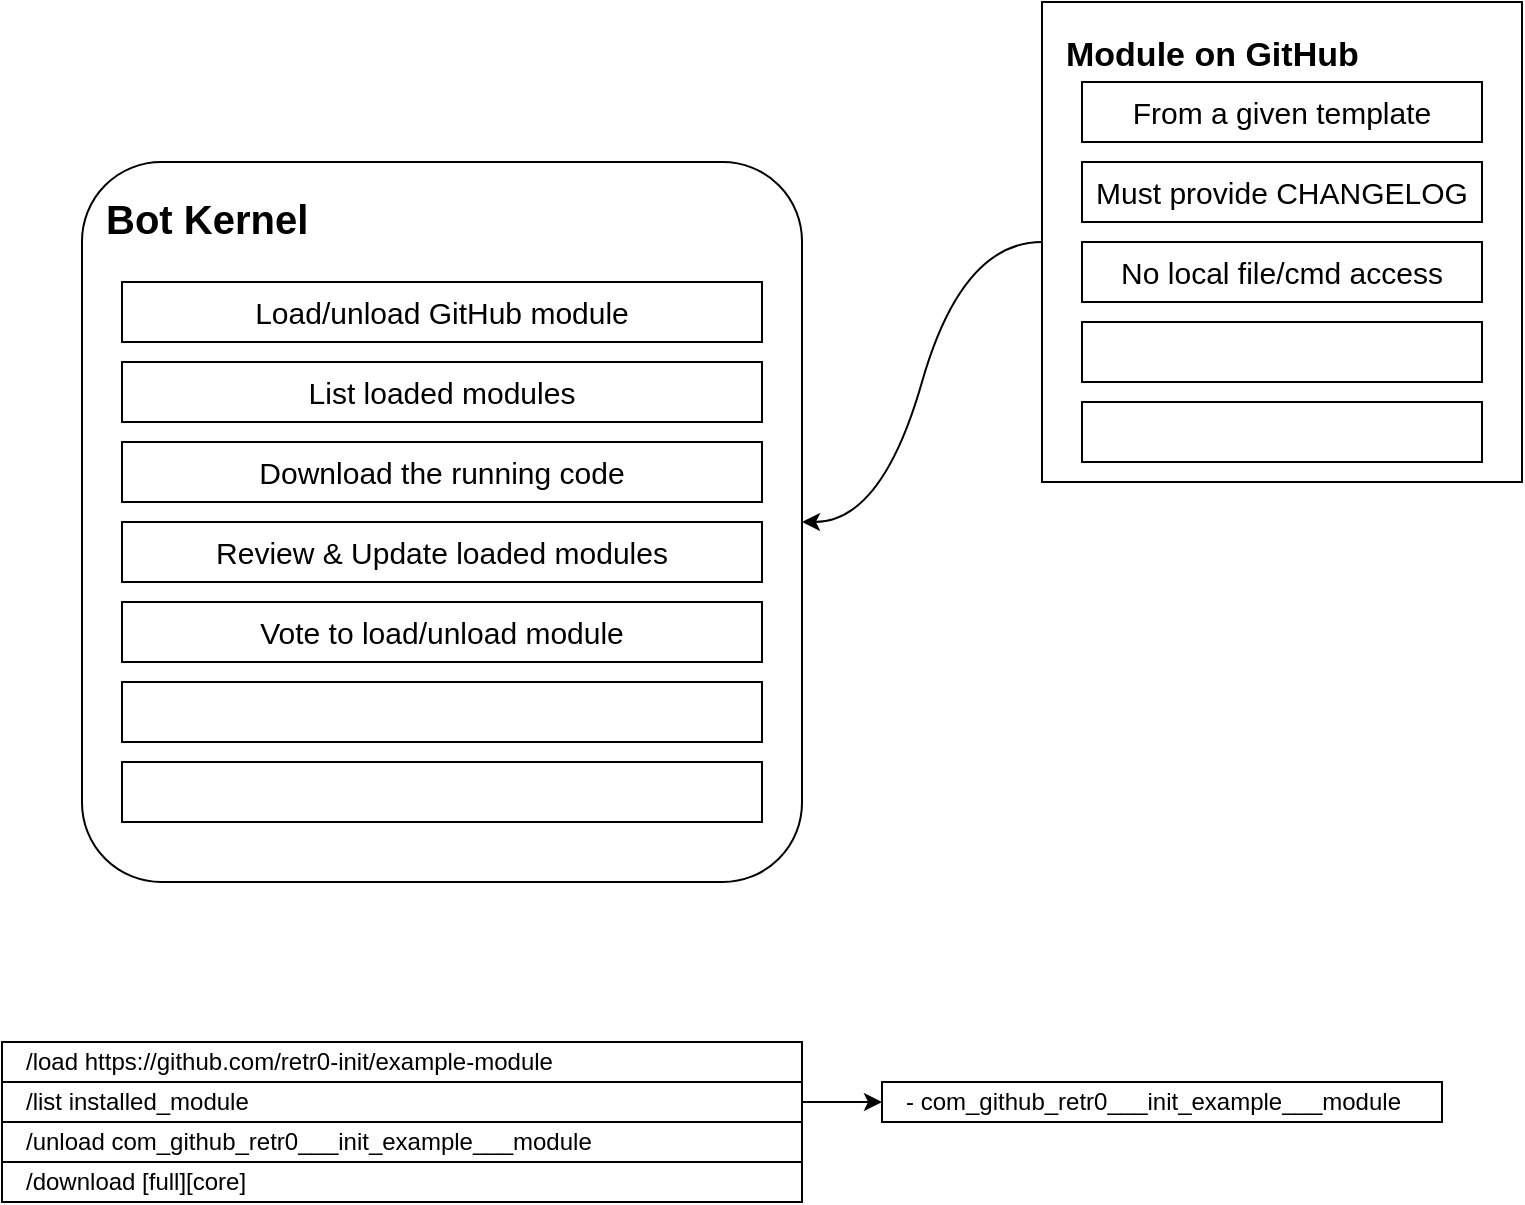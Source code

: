 <mxfile version="22.1.15" type="device">
  <diagram name="Page-1" id="mkHK0wW7ZeUWsptHOZcX">
    <mxGraphModel dx="1114" dy="879" grid="1" gridSize="10" guides="1" tooltips="1" connect="1" arrows="1" fold="1" page="1" pageScale="1" pageWidth="850" pageHeight="1100" math="0" shadow="0">
      <root>
        <mxCell id="0" />
        <mxCell id="1" parent="0" />
        <mxCell id="K100ILrr0IqUAewiloMb-1" value="&lt;div style=&quot;font-size: 20px;&quot;&gt;Bot Kernel&lt;/div&gt;" style="rounded=1;whiteSpace=wrap;html=1;align=left;verticalAlign=top;spacingLeft=10;spacingTop=10;fontSize=20;fontStyle=1;arcSize=11;" parent="1" vertex="1">
          <mxGeometry x="80" y="120" width="360" height="360" as="geometry" />
        </mxCell>
        <mxCell id="K100ILrr0IqUAewiloMb-2" value="Module on GitHub" style="whiteSpace=wrap;html=1;aspect=fixed;align=left;verticalAlign=top;spacingLeft=10;spacingTop=10;fontSize=17;fontStyle=1" parent="1" vertex="1">
          <mxGeometry x="560" y="40" width="240" height="240" as="geometry" />
        </mxCell>
        <mxCell id="K100ILrr0IqUAewiloMb-3" value="Load/unload GitHub module" style="rounded=0;whiteSpace=wrap;html=1;fontSize=15;" parent="1" vertex="1">
          <mxGeometry x="100" y="180" width="320" height="30" as="geometry" />
        </mxCell>
        <mxCell id="K100ILrr0IqUAewiloMb-4" value="List loaded modules" style="rounded=0;whiteSpace=wrap;html=1;fontSize=15;" parent="1" vertex="1">
          <mxGeometry x="100" y="220" width="320" height="30" as="geometry" />
        </mxCell>
        <mxCell id="K100ILrr0IqUAewiloMb-5" value="Review &amp;amp; Update loaded modules" style="rounded=0;whiteSpace=wrap;html=1;fontSize=15;" parent="1" vertex="1">
          <mxGeometry x="100" y="300" width="320" height="30" as="geometry" />
        </mxCell>
        <mxCell id="K100ILrr0IqUAewiloMb-6" value="Download the running code" style="rounded=0;whiteSpace=wrap;html=1;fontSize=15;" parent="1" vertex="1">
          <mxGeometry x="100" y="260" width="320" height="30" as="geometry" />
        </mxCell>
        <mxCell id="K100ILrr0IqUAewiloMb-7" value="Vote to load/unload module" style="rounded=0;whiteSpace=wrap;html=1;fontSize=15;" parent="1" vertex="1">
          <mxGeometry x="100" y="340" width="320" height="30" as="geometry" />
        </mxCell>
        <mxCell id="K100ILrr0IqUAewiloMb-8" value="" style="rounded=0;whiteSpace=wrap;html=1;fontSize=15;" parent="1" vertex="1">
          <mxGeometry x="100" y="420" width="320" height="30" as="geometry" />
        </mxCell>
        <mxCell id="K100ILrr0IqUAewiloMb-9" value="" style="rounded=0;whiteSpace=wrap;html=1;fontSize=15;" parent="1" vertex="1">
          <mxGeometry x="100" y="380" width="320" height="30" as="geometry" />
        </mxCell>
        <mxCell id="K100ILrr0IqUAewiloMb-10" value="From a given template" style="rounded=0;whiteSpace=wrap;html=1;fontSize=15;" parent="1" vertex="1">
          <mxGeometry x="580" y="80" width="200" height="30" as="geometry" />
        </mxCell>
        <mxCell id="K100ILrr0IqUAewiloMb-11" value="Must provide CHANGELOG" style="rounded=0;whiteSpace=wrap;html=1;fontSize=15;" parent="1" vertex="1">
          <mxGeometry x="580" y="120" width="200" height="30" as="geometry" />
        </mxCell>
        <mxCell id="K100ILrr0IqUAewiloMb-12" value="" style="rounded=0;whiteSpace=wrap;html=1;fontSize=15;" parent="1" vertex="1">
          <mxGeometry x="580" y="200" width="200" height="30" as="geometry" />
        </mxCell>
        <mxCell id="K100ILrr0IqUAewiloMb-13" value="No local file/cmd access" style="rounded=0;whiteSpace=wrap;html=1;fontSize=15;" parent="1" vertex="1">
          <mxGeometry x="580" y="160" width="200" height="30" as="geometry" />
        </mxCell>
        <mxCell id="K100ILrr0IqUAewiloMb-14" value="" style="rounded=0;whiteSpace=wrap;html=1;fontSize=15;" parent="1" vertex="1">
          <mxGeometry x="580" y="240" width="200" height="30" as="geometry" />
        </mxCell>
        <mxCell id="K100ILrr0IqUAewiloMb-15" value="/load https://github.com/retr0-init/example-module" style="rounded=0;whiteSpace=wrap;html=1;align=left;spacingLeft=10;" parent="1" vertex="1">
          <mxGeometry x="40" y="560" width="400" height="20" as="geometry" />
        </mxCell>
        <mxCell id="K100ILrr0IqUAewiloMb-19" value="" style="edgeStyle=orthogonalEdgeStyle;rounded=0;orthogonalLoop=1;jettySize=auto;html=1;" parent="1" source="K100ILrr0IqUAewiloMb-16" target="K100ILrr0IqUAewiloMb-17" edge="1">
          <mxGeometry relative="1" as="geometry" />
        </mxCell>
        <mxCell id="K100ILrr0IqUAewiloMb-16" value="/list installed_module" style="rounded=0;whiteSpace=wrap;html=1;align=left;spacingLeft=10;" parent="1" vertex="1">
          <mxGeometry x="40" y="580" width="400" height="20" as="geometry" />
        </mxCell>
        <mxCell id="K100ILrr0IqUAewiloMb-17" value="- com_github_retr0___init_example___module" style="rounded=0;whiteSpace=wrap;html=1;align=left;spacingLeft=10;" parent="1" vertex="1">
          <mxGeometry x="480" y="580" width="280" height="20" as="geometry" />
        </mxCell>
        <mxCell id="K100ILrr0IqUAewiloMb-18" value="/unload com_github_retr0___init_example___module" style="rounded=0;whiteSpace=wrap;html=1;align=left;spacingLeft=10;" parent="1" vertex="1">
          <mxGeometry x="40" y="600" width="400" height="20" as="geometry" />
        </mxCell>
        <mxCell id="K100ILrr0IqUAewiloMb-20" value="/download [full][core]" style="rounded=0;whiteSpace=wrap;html=1;align=left;spacingLeft=10;" parent="1" vertex="1">
          <mxGeometry x="40" y="620" width="400" height="20" as="geometry" />
        </mxCell>
        <mxCell id="TuBQrjZSOpLfp8WCdEAR-1" value="" style="curved=1;endArrow=classic;html=1;rounded=0;entryX=1;entryY=0.5;entryDx=0;entryDy=0;exitX=0;exitY=0.5;exitDx=0;exitDy=0;" edge="1" parent="1" source="K100ILrr0IqUAewiloMb-2" target="K100ILrr0IqUAewiloMb-1">
          <mxGeometry width="50" height="50" relative="1" as="geometry">
            <mxPoint x="580" y="300" as="sourcePoint" />
            <mxPoint x="520" y="190" as="targetPoint" />
            <Array as="points">
              <mxPoint x="520" y="160" />
              <mxPoint x="480" y="300" />
            </Array>
          </mxGeometry>
        </mxCell>
      </root>
    </mxGraphModel>
  </diagram>
</mxfile>
